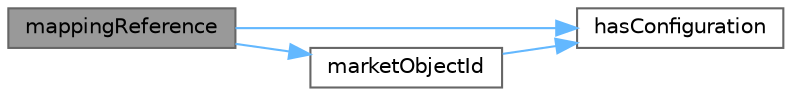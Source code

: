 digraph "mappingReference"
{
 // INTERACTIVE_SVG=YES
 // LATEX_PDF_SIZE
  bgcolor="transparent";
  edge [fontname=Helvetica,fontsize=10,labelfontname=Helvetica,labelfontsize=10];
  node [fontname=Helvetica,fontsize=10,shape=box,height=0.2,width=0.4];
  rankdir="LR";
  Node1 [label="mappingReference",height=0.2,width=0.4,color="gray40", fillcolor="grey60", style="filled", fontcolor="black",tooltip="return a mapping reference for modification"];
  Node1 -> Node2 [color="steelblue1",style="solid"];
  Node2 [label="hasConfiguration",height=0.2,width=0.4,color="grey40", fillcolor="white", style="filled",URL="$classore_1_1data_1_1_todays_market_parameters.html#a15146782240bf68d7923722c5371feb9",tooltip=" "];
  Node1 -> Node3 [color="steelblue1",style="solid"];
  Node3 [label="marketObjectId",height=0.2,width=0.4,color="grey40", fillcolor="white", style="filled",URL="$classore_1_1data_1_1_todays_market_parameters.html#af07dd518bba247175c3e8816becacec7",tooltip="Intermediate id for a given market object and configuration, see the description of configurations_ b..."];
  Node3 -> Node2 [color="steelblue1",style="solid"];
}

